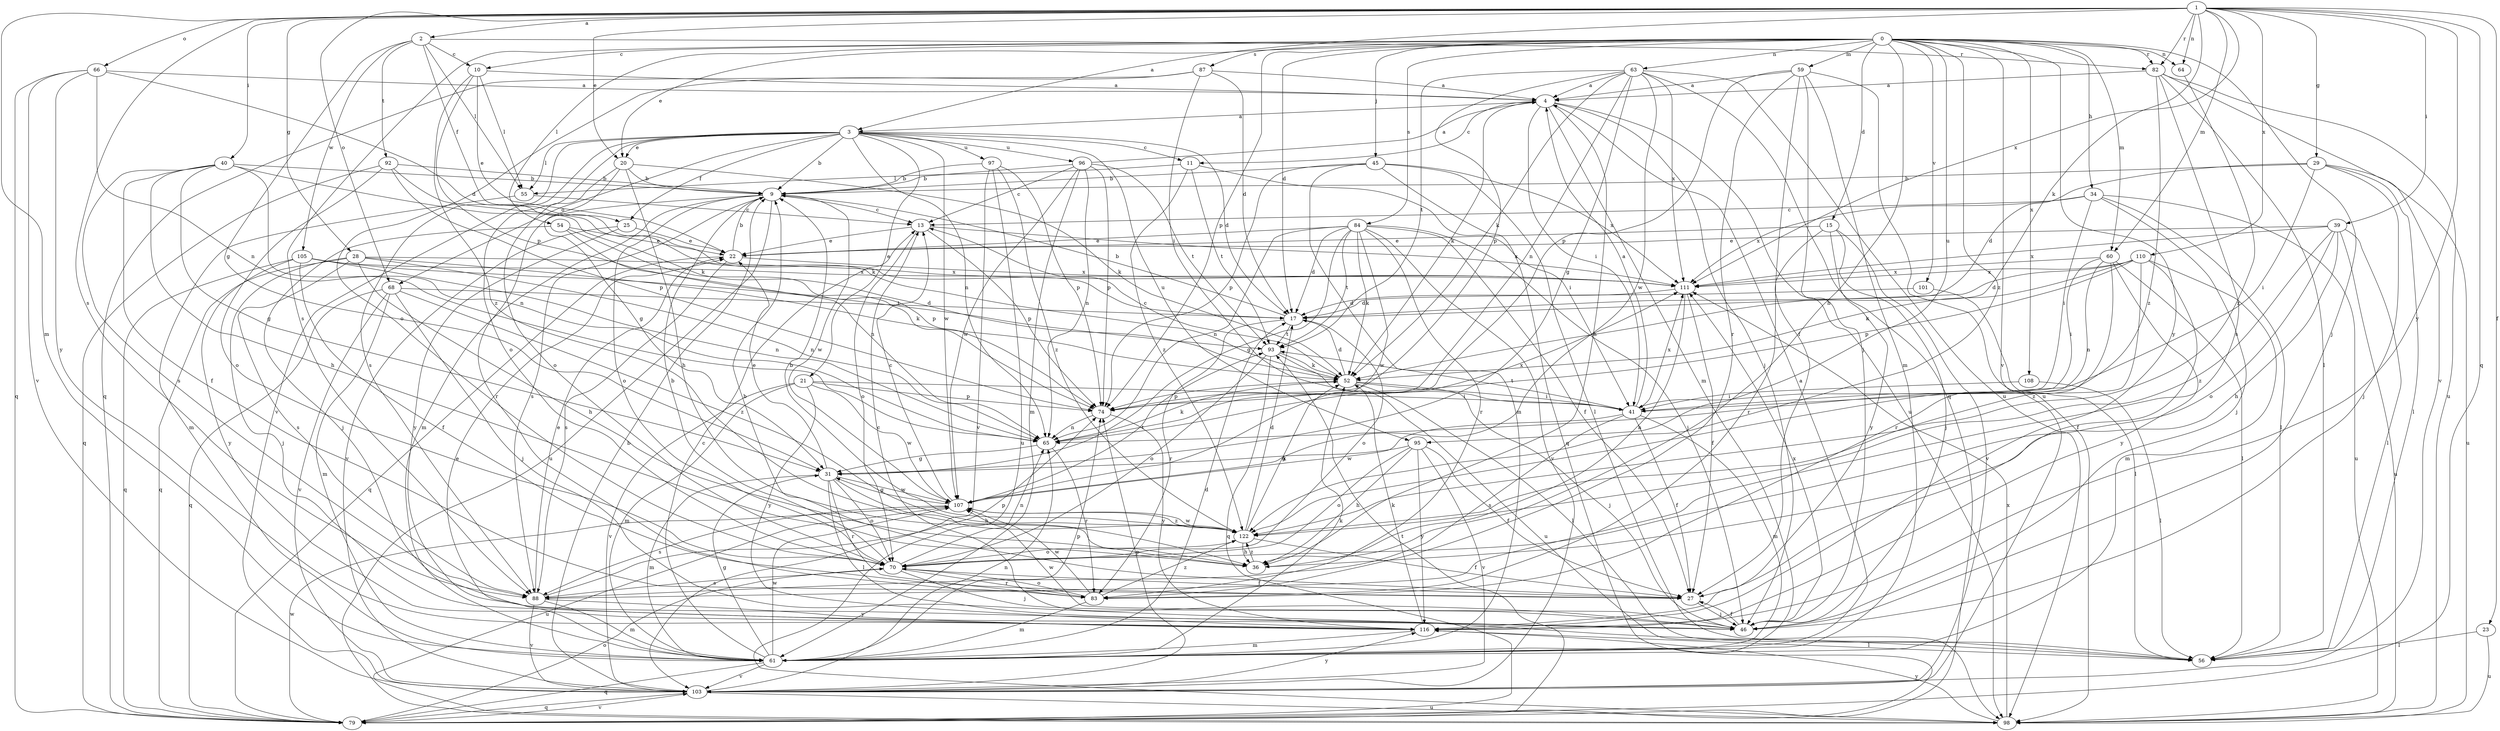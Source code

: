 strict digraph  {
0;
1;
2;
3;
4;
9;
10;
11;
13;
15;
17;
20;
21;
22;
23;
25;
27;
28;
29;
31;
34;
36;
39;
40;
41;
45;
46;
52;
54;
55;
56;
59;
60;
61;
63;
64;
65;
66;
68;
70;
74;
79;
82;
83;
84;
87;
88;
92;
93;
95;
96;
97;
98;
101;
103;
105;
107;
108;
110;
111;
116;
122;
0 -> 10  [label=c];
0 -> 15  [label=d];
0 -> 17  [label=d];
0 -> 20  [label=e];
0 -> 34  [label=h];
0 -> 36  [label=h];
0 -> 45  [label=j];
0 -> 46  [label=j];
0 -> 54  [label=l];
0 -> 59  [label=m];
0 -> 60  [label=m];
0 -> 63  [label=n];
0 -> 64  [label=n];
0 -> 74  [label=p];
0 -> 82  [label=r];
0 -> 84  [label=s];
0 -> 87  [label=s];
0 -> 88  [label=s];
0 -> 95  [label=u];
0 -> 101  [label=v];
0 -> 103  [label=v];
0 -> 108  [label=x];
0 -> 116  [label=y];
0 -> 122  [label=z];
1 -> 2  [label=a];
1 -> 3  [label=a];
1 -> 20  [label=e];
1 -> 23  [label=f];
1 -> 28  [label=g];
1 -> 29  [label=g];
1 -> 39  [label=i];
1 -> 40  [label=i];
1 -> 52  [label=k];
1 -> 60  [label=m];
1 -> 61  [label=m];
1 -> 64  [label=n];
1 -> 66  [label=o];
1 -> 68  [label=o];
1 -> 79  [label=q];
1 -> 82  [label=r];
1 -> 88  [label=s];
1 -> 110  [label=x];
1 -> 111  [label=x];
1 -> 116  [label=y];
2 -> 10  [label=c];
2 -> 25  [label=f];
2 -> 31  [label=g];
2 -> 55  [label=l];
2 -> 82  [label=r];
2 -> 92  [label=t];
2 -> 105  [label=w];
3 -> 9  [label=b];
3 -> 11  [label=c];
3 -> 17  [label=d];
3 -> 20  [label=e];
3 -> 21  [label=e];
3 -> 25  [label=f];
3 -> 55  [label=l];
3 -> 65  [label=n];
3 -> 68  [label=o];
3 -> 70  [label=o];
3 -> 88  [label=s];
3 -> 95  [label=u];
3 -> 96  [label=u];
3 -> 97  [label=u];
3 -> 103  [label=v];
3 -> 107  [label=w];
4 -> 3  [label=a];
4 -> 11  [label=c];
4 -> 36  [label=h];
4 -> 41  [label=i];
4 -> 46  [label=j];
4 -> 52  [label=k];
4 -> 61  [label=m];
4 -> 98  [label=u];
9 -> 13  [label=c];
9 -> 61  [label=m];
9 -> 70  [label=o];
9 -> 83  [label=r];
9 -> 88  [label=s];
9 -> 98  [label=u];
9 -> 107  [label=w];
10 -> 4  [label=a];
10 -> 22  [label=e];
10 -> 55  [label=l];
10 -> 74  [label=p];
10 -> 122  [label=z];
11 -> 41  [label=i];
11 -> 55  [label=l];
11 -> 93  [label=t];
11 -> 122  [label=z];
13 -> 22  [label=e];
13 -> 70  [label=o];
13 -> 74  [label=p];
13 -> 111  [label=x];
15 -> 22  [label=e];
15 -> 46  [label=j];
15 -> 83  [label=r];
15 -> 103  [label=v];
15 -> 116  [label=y];
17 -> 9  [label=b];
17 -> 70  [label=o];
17 -> 83  [label=r];
17 -> 93  [label=t];
20 -> 9  [label=b];
20 -> 31  [label=g];
20 -> 36  [label=h];
20 -> 52  [label=k];
20 -> 70  [label=o];
21 -> 41  [label=i];
21 -> 61  [label=m];
21 -> 74  [label=p];
21 -> 103  [label=v];
21 -> 107  [label=w];
21 -> 116  [label=y];
22 -> 9  [label=b];
22 -> 79  [label=q];
22 -> 88  [label=s];
22 -> 111  [label=x];
23 -> 56  [label=l];
23 -> 98  [label=u];
25 -> 22  [label=e];
25 -> 103  [label=v];
25 -> 116  [label=y];
27 -> 9  [label=b];
27 -> 46  [label=j];
28 -> 36  [label=h];
28 -> 46  [label=j];
28 -> 52  [label=k];
28 -> 65  [label=n];
28 -> 79  [label=q];
28 -> 88  [label=s];
28 -> 111  [label=x];
29 -> 9  [label=b];
29 -> 17  [label=d];
29 -> 41  [label=i];
29 -> 46  [label=j];
29 -> 56  [label=l];
29 -> 98  [label=u];
31 -> 22  [label=e];
31 -> 36  [label=h];
31 -> 56  [label=l];
31 -> 61  [label=m];
31 -> 70  [label=o];
31 -> 83  [label=r];
31 -> 107  [label=w];
34 -> 13  [label=c];
34 -> 41  [label=i];
34 -> 46  [label=j];
34 -> 56  [label=l];
34 -> 98  [label=u];
34 -> 111  [label=x];
36 -> 122  [label=z];
39 -> 22  [label=e];
39 -> 36  [label=h];
39 -> 56  [label=l];
39 -> 70  [label=o];
39 -> 98  [label=u];
39 -> 111  [label=x];
39 -> 122  [label=z];
40 -> 9  [label=b];
40 -> 27  [label=f];
40 -> 31  [label=g];
40 -> 36  [label=h];
40 -> 52  [label=k];
40 -> 65  [label=n];
40 -> 88  [label=s];
41 -> 4  [label=a];
41 -> 27  [label=f];
41 -> 61  [label=m];
41 -> 88  [label=s];
41 -> 93  [label=t];
41 -> 107  [label=w];
41 -> 111  [label=x];
45 -> 9  [label=b];
45 -> 56  [label=l];
45 -> 61  [label=m];
45 -> 74  [label=p];
45 -> 79  [label=q];
45 -> 111  [label=x];
46 -> 13  [label=c];
46 -> 27  [label=f];
46 -> 107  [label=w];
46 -> 111  [label=x];
52 -> 13  [label=c];
52 -> 17  [label=d];
52 -> 41  [label=i];
52 -> 46  [label=j];
52 -> 56  [label=l];
52 -> 74  [label=p];
54 -> 22  [label=e];
54 -> 46  [label=j];
54 -> 65  [label=n];
54 -> 74  [label=p];
55 -> 13  [label=c];
55 -> 61  [label=m];
59 -> 4  [label=a];
59 -> 27  [label=f];
59 -> 46  [label=j];
59 -> 61  [label=m];
59 -> 74  [label=p];
59 -> 83  [label=r];
59 -> 98  [label=u];
60 -> 41  [label=i];
60 -> 56  [label=l];
60 -> 65  [label=n];
60 -> 83  [label=r];
60 -> 111  [label=x];
60 -> 116  [label=y];
61 -> 4  [label=a];
61 -> 13  [label=c];
61 -> 17  [label=d];
61 -> 22  [label=e];
61 -> 31  [label=g];
61 -> 52  [label=k];
61 -> 74  [label=p];
61 -> 79  [label=q];
61 -> 103  [label=v];
61 -> 107  [label=w];
63 -> 4  [label=a];
63 -> 31  [label=g];
63 -> 52  [label=k];
63 -> 65  [label=n];
63 -> 74  [label=p];
63 -> 79  [label=q];
63 -> 93  [label=t];
63 -> 98  [label=u];
63 -> 107  [label=w];
63 -> 111  [label=x];
64 -> 122  [label=z];
65 -> 31  [label=g];
65 -> 52  [label=k];
65 -> 83  [label=r];
65 -> 111  [label=x];
66 -> 4  [label=a];
66 -> 17  [label=d];
66 -> 65  [label=n];
66 -> 79  [label=q];
66 -> 103  [label=v];
66 -> 116  [label=y];
68 -> 17  [label=d];
68 -> 46  [label=j];
68 -> 61  [label=m];
68 -> 79  [label=q];
68 -> 103  [label=v];
68 -> 122  [label=z];
70 -> 9  [label=b];
70 -> 27  [label=f];
70 -> 46  [label=j];
70 -> 65  [label=n];
70 -> 83  [label=r];
70 -> 88  [label=s];
74 -> 65  [label=n];
74 -> 116  [label=y];
79 -> 70  [label=o];
79 -> 93  [label=t];
79 -> 103  [label=v];
79 -> 107  [label=w];
82 -> 4  [label=a];
82 -> 56  [label=l];
82 -> 88  [label=s];
82 -> 98  [label=u];
82 -> 103  [label=v];
82 -> 122  [label=z];
83 -> 61  [label=m];
83 -> 70  [label=o];
83 -> 107  [label=w];
83 -> 122  [label=z];
84 -> 17  [label=d];
84 -> 22  [label=e];
84 -> 27  [label=f];
84 -> 31  [label=g];
84 -> 46  [label=j];
84 -> 52  [label=k];
84 -> 65  [label=n];
84 -> 83  [label=r];
84 -> 93  [label=t];
84 -> 103  [label=v];
84 -> 107  [label=w];
87 -> 4  [label=a];
87 -> 17  [label=d];
87 -> 41  [label=i];
87 -> 70  [label=o];
87 -> 79  [label=q];
88 -> 22  [label=e];
88 -> 61  [label=m];
88 -> 74  [label=p];
88 -> 103  [label=v];
88 -> 116  [label=y];
92 -> 9  [label=b];
92 -> 52  [label=k];
92 -> 70  [label=o];
92 -> 74  [label=p];
92 -> 79  [label=q];
93 -> 52  [label=k];
93 -> 70  [label=o];
93 -> 79  [label=q];
93 -> 98  [label=u];
95 -> 27  [label=f];
95 -> 31  [label=g];
95 -> 36  [label=h];
95 -> 70  [label=o];
95 -> 103  [label=v];
95 -> 116  [label=y];
96 -> 4  [label=a];
96 -> 9  [label=b];
96 -> 13  [label=c];
96 -> 61  [label=m];
96 -> 65  [label=n];
96 -> 74  [label=p];
96 -> 93  [label=t];
96 -> 107  [label=w];
97 -> 9  [label=b];
97 -> 74  [label=p];
97 -> 98  [label=u];
97 -> 103  [label=v];
97 -> 122  [label=z];
98 -> 111  [label=x];
98 -> 116  [label=y];
101 -> 17  [label=d];
101 -> 56  [label=l];
103 -> 9  [label=b];
103 -> 65  [label=n];
103 -> 74  [label=p];
103 -> 79  [label=q];
103 -> 98  [label=u];
103 -> 116  [label=y];
105 -> 27  [label=f];
105 -> 65  [label=n];
105 -> 79  [label=q];
105 -> 93  [label=t];
105 -> 111  [label=x];
105 -> 116  [label=y];
107 -> 13  [label=c];
107 -> 31  [label=g];
107 -> 88  [label=s];
107 -> 93  [label=t];
107 -> 98  [label=u];
107 -> 122  [label=z];
108 -> 41  [label=i];
108 -> 56  [label=l];
110 -> 17  [label=d];
110 -> 27  [label=f];
110 -> 52  [label=k];
110 -> 61  [label=m];
110 -> 74  [label=p];
110 -> 111  [label=x];
110 -> 122  [label=z];
111 -> 17  [label=d];
111 -> 27  [label=f];
111 -> 36  [label=h];
116 -> 52  [label=k];
116 -> 56  [label=l];
116 -> 61  [label=m];
122 -> 9  [label=b];
122 -> 17  [label=d];
122 -> 27  [label=f];
122 -> 36  [label=h];
122 -> 52  [label=k];
122 -> 70  [label=o];
122 -> 107  [label=w];
}
